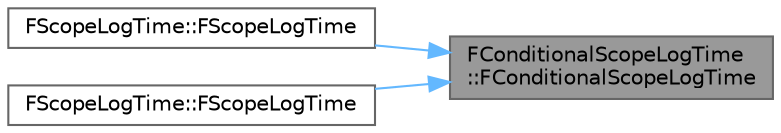 digraph "FConditionalScopeLogTime::FConditionalScopeLogTime"
{
 // INTERACTIVE_SVG=YES
 // LATEX_PDF_SIZE
  bgcolor="transparent";
  edge [fontname=Helvetica,fontsize=10,labelfontname=Helvetica,labelfontsize=10];
  node [fontname=Helvetica,fontsize=10,shape=box,height=0.2,width=0.4];
  rankdir="RL";
  Node1 [id="Node000001",label="FConditionalScopeLogTime\l::FConditionalScopeLogTime",height=0.2,width=0.4,color="gray40", fillcolor="grey60", style="filled", fontcolor="black",tooltip="Initialization constructor."];
  Node1 -> Node2 [id="edge1_Node000001_Node000002",dir="back",color="steelblue1",style="solid",tooltip=" "];
  Node2 [id="Node000002",label="FScopeLogTime::FScopeLogTime",height=0.2,width=0.4,color="grey40", fillcolor="white", style="filled",URL="$d6/dc3/structFScopeLogTime.html#a66f413f3e6a3310941e81a28468dbd4a",tooltip=" "];
  Node1 -> Node3 [id="edge2_Node000001_Node000003",dir="back",color="steelblue1",style="solid",tooltip=" "];
  Node3 [id="Node000003",label="FScopeLogTime::FScopeLogTime",height=0.2,width=0.4,color="grey40", fillcolor="white", style="filled",URL="$d6/dc3/structFScopeLogTime.html#a42501a83a44e6c86325f61bb16866e48",tooltip=" "];
}
